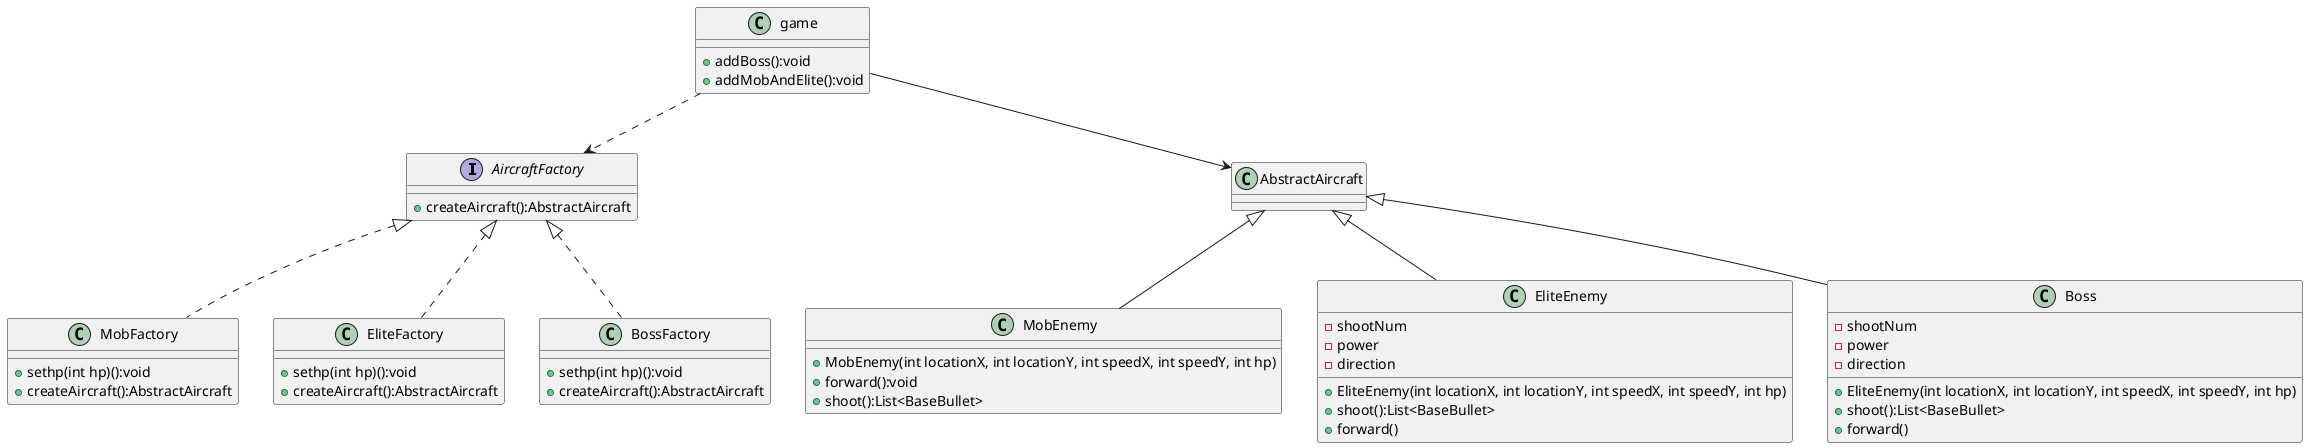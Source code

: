 @startuml
'https://plantuml.com/class-diagram

interface AircraftFactory{
    +createAircraft():AbstractAircraft
}


AbstractAircraft <|-- MobEnemy
AbstractAircraft <|-- EliteEnemy
AbstractAircraft <|-- Boss


AircraftFactory <|.. MobFactory
AircraftFactory <|.. EliteFactory
AircraftFactory <|.. BossFactory

game ..> AircraftFactory
game --> AbstractAircraft

class game{
    + addBoss():void
    + addMobAndElite():void

}

class MobEnemy {
    + MobEnemy(int locationX, int locationY, int speedX, int speedY, int hp)
    + forward():void
    + shoot():List<BaseBullet>
}

class EliteEnemy{
    -shootNum
    -power
    -direction
    +EliteEnemy(int locationX, int locationY, int speedX, int speedY, int hp)
    +shoot():List<BaseBullet>
    +forward()
}

class Boss{
    -shootNum
    -power
    -direction
    +EliteEnemy(int locationX, int locationY, int speedX, int speedY, int hp)
    +shoot():List<BaseBullet>
    +forward()
}


class EliteFactory {
+ sethp(int hp)():void
+ createAircraft():AbstractAircraft
}

class MobFactory{
+ sethp(int hp)():void
+ createAircraft():AbstractAircraft
}

class BossFactory{
+ sethp(int hp)():void
+ createAircraft():AbstractAircraft
}
@enduml